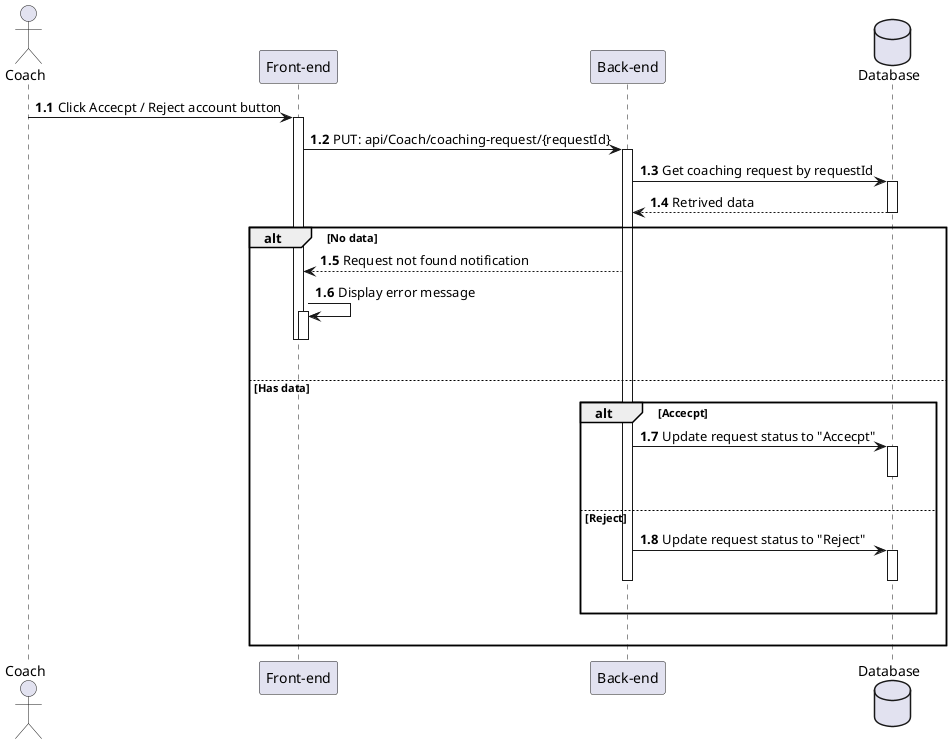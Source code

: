 @startuml AcceptRejectCoachingRequest
actor Coach as user
participant "Front-end" as client
participant "Back-end" as server 
database "Database" as db

autonumber 1.1 "<b>0:"



user -> client++ : Click Accecpt / Reject account button

client -> server++ : PUT: api/Coach/coaching-request/{requestId}
server -> db++ : Get coaching request by requestId
db --> server : Retrived data
deactivate db

alt No data
    server --> client : Request not found notification
    client -> client++ : Display error message
    deactivate client
    deactivate client 
    |||
else Has data
    alt Accecpt
        server -> db++ : Update request status to "Accecpt"
        deactivate db
        |||
    else Reject
        server -> db++ : Update request status to "Reject"
        deactivate server
        deactivate db
        |||
    end
    |||
end 
@enduml
